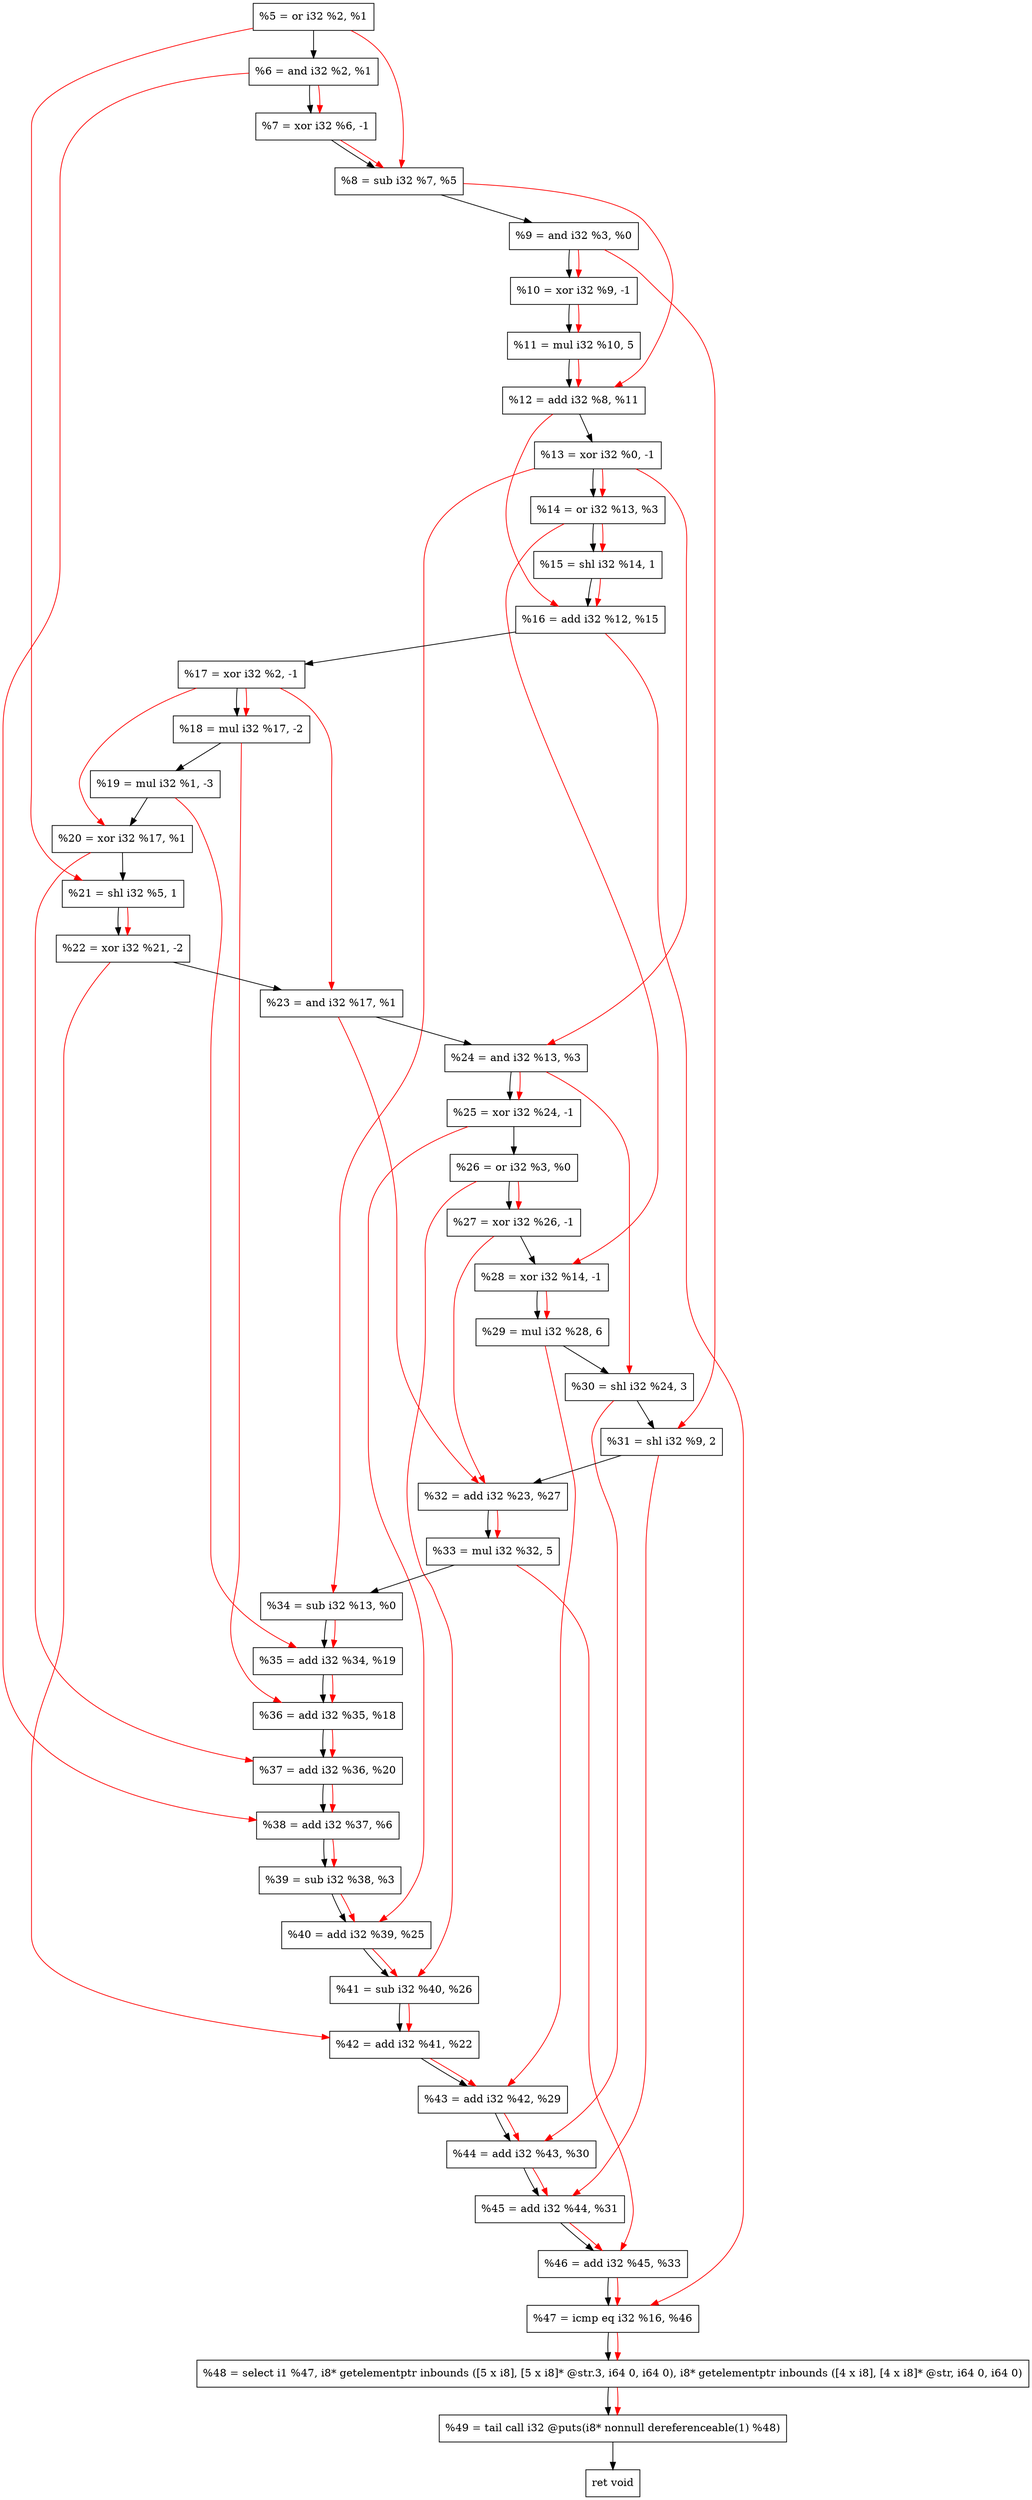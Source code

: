 digraph "DFG for'crackme' function" {
	Node0x129aba0[shape=record, label="  %5 = or i32 %2, %1"];
	Node0x129ac10[shape=record, label="  %6 = and i32 %2, %1"];
	Node0x129b290[shape=record, label="  %7 = xor i32 %6, -1"];
	Node0x129b300[shape=record, label="  %8 = sub i32 %7, %5"];
	Node0x129b370[shape=record, label="  %9 = and i32 %3, %0"];
	Node0x129b3e0[shape=record, label="  %10 = xor i32 %9, -1"];
	Node0x129b480[shape=record, label="  %11 = mul i32 %10, 5"];
	Node0x129b4f0[shape=record, label="  %12 = add i32 %8, %11"];
	Node0x129b560[shape=record, label="  %13 = xor i32 %0, -1"];
	Node0x129b5d0[shape=record, label="  %14 = or i32 %13, %3"];
	Node0x129b670[shape=record, label="  %15 = shl i32 %14, 1"];
	Node0x129b6e0[shape=record, label="  %16 = add i32 %12, %15"];
	Node0x129b750[shape=record, label="  %17 = xor i32 %2, -1"];
	Node0x129b7f0[shape=record, label="  %18 = mul i32 %17, -2"];
	Node0x129b890[shape=record, label="  %19 = mul i32 %1, -3"];
	Node0x129b900[shape=record, label="  %20 = xor i32 %17, %1"];
	Node0x129b970[shape=record, label="  %21 = shl i32 %5, 1"];
	Node0x129b9e0[shape=record, label="  %22 = xor i32 %21, -2"];
	Node0x129ba50[shape=record, label="  %23 = and i32 %17, %1"];
	Node0x129bac0[shape=record, label="  %24 = and i32 %13, %3"];
	Node0x129bb30[shape=record, label="  %25 = xor i32 %24, -1"];
	Node0x129bba0[shape=record, label="  %26 = or i32 %3, %0"];
	Node0x129bc10[shape=record, label="  %27 = xor i32 %26, -1"];
	Node0x129bc80[shape=record, label="  %28 = xor i32 %14, -1"];
	Node0x129bd20[shape=record, label="  %29 = mul i32 %28, 6"];
	Node0x129bdc0[shape=record, label="  %30 = shl i32 %24, 3"];
	Node0x129be60[shape=record, label="  %31 = shl i32 %9, 2"];
	Node0x129bed0[shape=record, label="  %32 = add i32 %23, %27"];
	Node0x129c150[shape=record, label="  %33 = mul i32 %32, 5"];
	Node0x129c1c0[shape=record, label="  %34 = sub i32 %13, %0"];
	Node0x129c230[shape=record, label="  %35 = add i32 %34, %19"];
	Node0x129c2a0[shape=record, label="  %36 = add i32 %35, %18"];
	Node0x129c310[shape=record, label="  %37 = add i32 %36, %20"];
	Node0x129c380[shape=record, label="  %38 = add i32 %37, %6"];
	Node0x129c3f0[shape=record, label="  %39 = sub i32 %38, %3"];
	Node0x129c460[shape=record, label="  %40 = add i32 %39, %25"];
	Node0x129c4d0[shape=record, label="  %41 = sub i32 %40, %26"];
	Node0x129c540[shape=record, label="  %42 = add i32 %41, %22"];
	Node0x129c5b0[shape=record, label="  %43 = add i32 %42, %29"];
	Node0x129c620[shape=record, label="  %44 = add i32 %43, %30"];
	Node0x129c690[shape=record, label="  %45 = add i32 %44, %31"];
	Node0x129c700[shape=record, label="  %46 = add i32 %45, %33"];
	Node0x129c770[shape=record, label="  %47 = icmp eq i32 %16, %46"];
	Node0x123b268[shape=record, label="  %48 = select i1 %47, i8* getelementptr inbounds ([5 x i8], [5 x i8]* @str.3, i64 0, i64 0), i8* getelementptr inbounds ([4 x i8], [4 x i8]* @str, i64 0, i64 0)"];
	Node0x129cc10[shape=record, label="  %49 = tail call i32 @puts(i8* nonnull dereferenceable(1) %48)"];
	Node0x129cc60[shape=record, label="  ret void"];
	Node0x129aba0 -> Node0x129ac10;
	Node0x129ac10 -> Node0x129b290;
	Node0x129b290 -> Node0x129b300;
	Node0x129b300 -> Node0x129b370;
	Node0x129b370 -> Node0x129b3e0;
	Node0x129b3e0 -> Node0x129b480;
	Node0x129b480 -> Node0x129b4f0;
	Node0x129b4f0 -> Node0x129b560;
	Node0x129b560 -> Node0x129b5d0;
	Node0x129b5d0 -> Node0x129b670;
	Node0x129b670 -> Node0x129b6e0;
	Node0x129b6e0 -> Node0x129b750;
	Node0x129b750 -> Node0x129b7f0;
	Node0x129b7f0 -> Node0x129b890;
	Node0x129b890 -> Node0x129b900;
	Node0x129b900 -> Node0x129b970;
	Node0x129b970 -> Node0x129b9e0;
	Node0x129b9e0 -> Node0x129ba50;
	Node0x129ba50 -> Node0x129bac0;
	Node0x129bac0 -> Node0x129bb30;
	Node0x129bb30 -> Node0x129bba0;
	Node0x129bba0 -> Node0x129bc10;
	Node0x129bc10 -> Node0x129bc80;
	Node0x129bc80 -> Node0x129bd20;
	Node0x129bd20 -> Node0x129bdc0;
	Node0x129bdc0 -> Node0x129be60;
	Node0x129be60 -> Node0x129bed0;
	Node0x129bed0 -> Node0x129c150;
	Node0x129c150 -> Node0x129c1c0;
	Node0x129c1c0 -> Node0x129c230;
	Node0x129c230 -> Node0x129c2a0;
	Node0x129c2a0 -> Node0x129c310;
	Node0x129c310 -> Node0x129c380;
	Node0x129c380 -> Node0x129c3f0;
	Node0x129c3f0 -> Node0x129c460;
	Node0x129c460 -> Node0x129c4d0;
	Node0x129c4d0 -> Node0x129c540;
	Node0x129c540 -> Node0x129c5b0;
	Node0x129c5b0 -> Node0x129c620;
	Node0x129c620 -> Node0x129c690;
	Node0x129c690 -> Node0x129c700;
	Node0x129c700 -> Node0x129c770;
	Node0x129c770 -> Node0x123b268;
	Node0x123b268 -> Node0x129cc10;
	Node0x129cc10 -> Node0x129cc60;
edge [color=red]
	Node0x129ac10 -> Node0x129b290;
	Node0x129b290 -> Node0x129b300;
	Node0x129aba0 -> Node0x129b300;
	Node0x129b370 -> Node0x129b3e0;
	Node0x129b3e0 -> Node0x129b480;
	Node0x129b300 -> Node0x129b4f0;
	Node0x129b480 -> Node0x129b4f0;
	Node0x129b560 -> Node0x129b5d0;
	Node0x129b5d0 -> Node0x129b670;
	Node0x129b4f0 -> Node0x129b6e0;
	Node0x129b670 -> Node0x129b6e0;
	Node0x129b750 -> Node0x129b7f0;
	Node0x129b750 -> Node0x129b900;
	Node0x129aba0 -> Node0x129b970;
	Node0x129b970 -> Node0x129b9e0;
	Node0x129b750 -> Node0x129ba50;
	Node0x129b560 -> Node0x129bac0;
	Node0x129bac0 -> Node0x129bb30;
	Node0x129bba0 -> Node0x129bc10;
	Node0x129b5d0 -> Node0x129bc80;
	Node0x129bc80 -> Node0x129bd20;
	Node0x129bac0 -> Node0x129bdc0;
	Node0x129b370 -> Node0x129be60;
	Node0x129ba50 -> Node0x129bed0;
	Node0x129bc10 -> Node0x129bed0;
	Node0x129bed0 -> Node0x129c150;
	Node0x129b560 -> Node0x129c1c0;
	Node0x129c1c0 -> Node0x129c230;
	Node0x129b890 -> Node0x129c230;
	Node0x129c230 -> Node0x129c2a0;
	Node0x129b7f0 -> Node0x129c2a0;
	Node0x129c2a0 -> Node0x129c310;
	Node0x129b900 -> Node0x129c310;
	Node0x129c310 -> Node0x129c380;
	Node0x129ac10 -> Node0x129c380;
	Node0x129c380 -> Node0x129c3f0;
	Node0x129c3f0 -> Node0x129c460;
	Node0x129bb30 -> Node0x129c460;
	Node0x129c460 -> Node0x129c4d0;
	Node0x129bba0 -> Node0x129c4d0;
	Node0x129c4d0 -> Node0x129c540;
	Node0x129b9e0 -> Node0x129c540;
	Node0x129c540 -> Node0x129c5b0;
	Node0x129bd20 -> Node0x129c5b0;
	Node0x129c5b0 -> Node0x129c620;
	Node0x129bdc0 -> Node0x129c620;
	Node0x129c620 -> Node0x129c690;
	Node0x129be60 -> Node0x129c690;
	Node0x129c690 -> Node0x129c700;
	Node0x129c150 -> Node0x129c700;
	Node0x129b6e0 -> Node0x129c770;
	Node0x129c700 -> Node0x129c770;
	Node0x129c770 -> Node0x123b268;
	Node0x123b268 -> Node0x129cc10;
}

